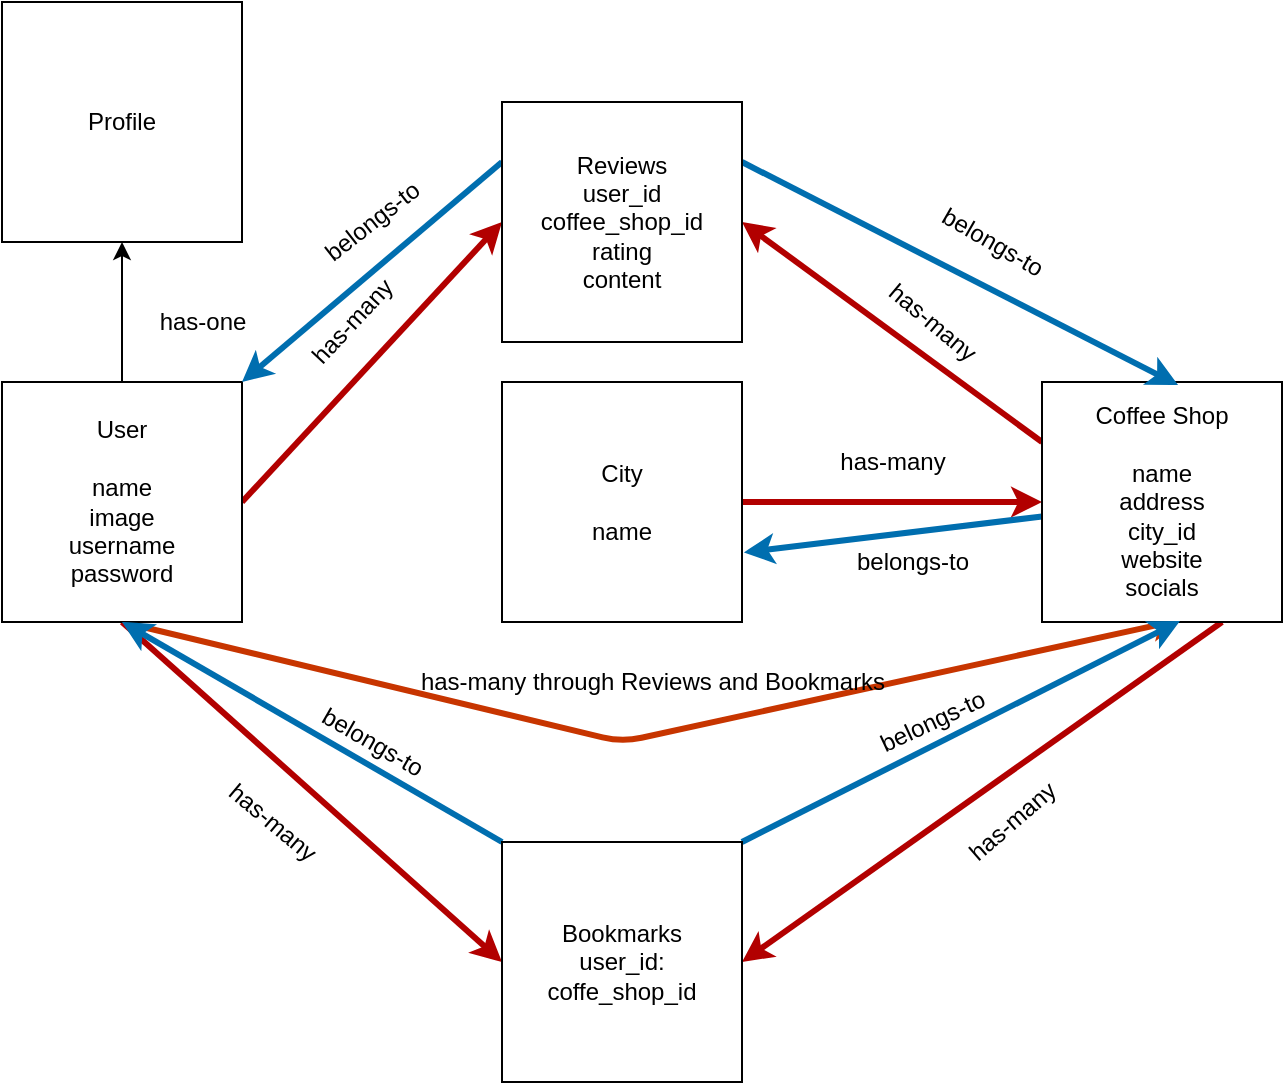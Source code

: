 <mxfile>
    <diagram id="y1o43mWWU5sQvqnKxSam" name="Page-1">
        <mxGraphModel dx="701" dy="1740" grid="1" gridSize="10" guides="1" tooltips="1" connect="1" arrows="1" fold="1" page="1" pageScale="1" pageWidth="850" pageHeight="1100" math="0" shadow="0">
            <root>
                <mxCell id="0"/>
                <mxCell id="1" parent="0"/>
                <mxCell id="11" style="edgeStyle=none;html=1;exitX=0.5;exitY=1;exitDx=0;exitDy=0;entryX=0.585;entryY=0.99;entryDx=0;entryDy=0;entryPerimeter=0;fillColor=#fa6800;strokeColor=#C73500;strokeWidth=3;" parent="1" source="3" target="5" edge="1">
                    <mxGeometry relative="1" as="geometry">
                        <Array as="points">
                            <mxPoint x="370" y="330"/>
                        </Array>
                    </mxGeometry>
                </mxCell>
                <mxCell id="16" style="edgeStyle=none;html=1;exitX=0.5;exitY=0;exitDx=0;exitDy=0;entryX=0.5;entryY=1;entryDx=0;entryDy=0;" parent="1" source="3" target="6" edge="1">
                    <mxGeometry relative="1" as="geometry"/>
                </mxCell>
                <mxCell id="21" style="edgeStyle=none;html=1;exitX=1;exitY=0.5;exitDx=0;exitDy=0;entryX=0;entryY=0.5;entryDx=0;entryDy=0;fillColor=#e51400;strokeColor=#B20000;strokeWidth=3;" edge="1" parent="1" source="3" target="19">
                    <mxGeometry relative="1" as="geometry"/>
                </mxCell>
                <mxCell id="22" style="edgeStyle=none;html=1;exitX=0.5;exitY=1;exitDx=0;exitDy=0;entryX=0;entryY=0.5;entryDx=0;entryDy=0;fillColor=#e51400;strokeColor=#B20000;strokeWidth=3;" edge="1" parent="1" source="3" target="20">
                    <mxGeometry relative="1" as="geometry"/>
                </mxCell>
                <mxCell id="3" value="User&lt;br&gt;&lt;br&gt;name&lt;br&gt;image&lt;br&gt;username&lt;br&gt;password" style="whiteSpace=wrap;html=1;aspect=fixed;" parent="1" vertex="1">
                    <mxGeometry x="60" y="150" width="120" height="120" as="geometry"/>
                </mxCell>
                <mxCell id="13" style="edgeStyle=none;html=1;exitX=1;exitY=0.5;exitDx=0;exitDy=0;entryX=0;entryY=0.5;entryDx=0;entryDy=0;fillColor=#e51400;strokeColor=#B20000;strokeWidth=3;" parent="1" source="4" target="5" edge="1">
                    <mxGeometry relative="1" as="geometry"/>
                </mxCell>
                <mxCell id="4" value="City&lt;br&gt;&lt;br&gt;name" style="whiteSpace=wrap;html=1;aspect=fixed;" parent="1" vertex="1">
                    <mxGeometry x="310" y="150" width="120" height="120" as="geometry"/>
                </mxCell>
                <mxCell id="18" style="edgeStyle=none;html=1;entryX=1.008;entryY=0.71;entryDx=0;entryDy=0;entryPerimeter=0;fillColor=#1ba1e2;strokeColor=#006EAF;strokeWidth=3;" parent="1" source="5" target="4" edge="1">
                    <mxGeometry relative="1" as="geometry"/>
                </mxCell>
                <mxCell id="26" style="edgeStyle=none;html=1;exitX=0;exitY=0.25;exitDx=0;exitDy=0;entryX=1;entryY=0.5;entryDx=0;entryDy=0;fillColor=#e51400;strokeColor=#B20000;strokeWidth=3;" edge="1" parent="1" source="5" target="19">
                    <mxGeometry relative="1" as="geometry"/>
                </mxCell>
                <mxCell id="27" style="edgeStyle=none;html=1;exitX=0.75;exitY=1;exitDx=0;exitDy=0;entryX=1;entryY=0.5;entryDx=0;entryDy=0;fillColor=#e51400;strokeColor=#B20000;strokeWidth=3;" edge="1" parent="1" source="5" target="20">
                    <mxGeometry relative="1" as="geometry"/>
                </mxCell>
                <mxCell id="5" value="Coffee Shop&lt;br&gt;&lt;br&gt;name&lt;br&gt;address&lt;br&gt;city_id&lt;br&gt;website&lt;br&gt;socials" style="whiteSpace=wrap;html=1;aspect=fixed;" parent="1" vertex="1">
                    <mxGeometry x="580" y="150" width="120" height="120" as="geometry"/>
                </mxCell>
                <mxCell id="6" value="Profile" style="whiteSpace=wrap;html=1;aspect=fixed;" parent="1" vertex="1">
                    <mxGeometry x="60" y="-40" width="120" height="120" as="geometry"/>
                </mxCell>
                <mxCell id="12" value="has-many through Reviews and Bookmarks" style="text;html=1;align=center;verticalAlign=middle;resizable=0;points=[];autosize=1;strokeColor=none;fillColor=none;" parent="1" vertex="1">
                    <mxGeometry x="260" y="290" width="250" height="20" as="geometry"/>
                </mxCell>
                <mxCell id="14" value="has-many" style="text;html=1;align=center;verticalAlign=middle;resizable=0;points=[];autosize=1;strokeColor=none;fillColor=none;" parent="1" vertex="1">
                    <mxGeometry x="470" y="180" width="70" height="20" as="geometry"/>
                </mxCell>
                <mxCell id="15" value="belongs-to" style="text;html=1;align=center;verticalAlign=middle;resizable=0;points=[];autosize=1;strokeColor=none;fillColor=none;" parent="1" vertex="1">
                    <mxGeometry x="480" y="230" width="70" height="20" as="geometry"/>
                </mxCell>
                <mxCell id="17" value="has-one" style="text;html=1;align=center;verticalAlign=middle;resizable=0;points=[];autosize=1;strokeColor=none;fillColor=none;" parent="1" vertex="1">
                    <mxGeometry x="130" y="110" width="60" height="20" as="geometry"/>
                </mxCell>
                <mxCell id="30" style="edgeStyle=none;html=1;exitX=1;exitY=0.25;exitDx=0;exitDy=0;entryX=0.567;entryY=0.013;entryDx=0;entryDy=0;entryPerimeter=0;fillColor=#1ba1e2;strokeColor=#006EAF;strokeWidth=3;" edge="1" parent="1" source="19" target="5">
                    <mxGeometry relative="1" as="geometry"/>
                </mxCell>
                <mxCell id="36" style="edgeStyle=none;html=1;exitX=0;exitY=0.25;exitDx=0;exitDy=0;entryX=1;entryY=0;entryDx=0;entryDy=0;strokeWidth=3;fillColor=#1ba1e2;strokeColor=#006EAF;" edge="1" parent="1" source="19" target="3">
                    <mxGeometry relative="1" as="geometry"/>
                </mxCell>
                <mxCell id="19" value="Reviews&lt;br&gt;user_id&lt;br&gt;coffee_shop_id&lt;br&gt;rating&lt;br&gt;content" style="whiteSpace=wrap;html=1;aspect=fixed;" vertex="1" parent="1">
                    <mxGeometry x="310" y="10" width="120" height="120" as="geometry"/>
                </mxCell>
                <mxCell id="32" style="edgeStyle=none;html=1;exitX=1;exitY=0;exitDx=0;exitDy=0;entryX=0.575;entryY=0.996;entryDx=0;entryDy=0;entryPerimeter=0;fillColor=#1ba1e2;strokeColor=#006EAF;strokeWidth=3;" edge="1" parent="1" source="20" target="5">
                    <mxGeometry relative="1" as="geometry"/>
                </mxCell>
                <mxCell id="34" style="edgeStyle=none;html=1;exitX=0;exitY=0;exitDx=0;exitDy=0;entryX=0.5;entryY=1;entryDx=0;entryDy=0;fillColor=#1ba1e2;strokeColor=#006EAF;strokeWidth=3;" edge="1" parent="1" source="20" target="3">
                    <mxGeometry relative="1" as="geometry"/>
                </mxCell>
                <mxCell id="20" value="Bookmarks&lt;br&gt;user_id:&lt;br&gt;coffe_shop_id" style="whiteSpace=wrap;html=1;aspect=fixed;" vertex="1" parent="1">
                    <mxGeometry x="310" y="380" width="120" height="120" as="geometry"/>
                </mxCell>
                <mxCell id="23" value="has-many" style="text;html=1;align=center;verticalAlign=middle;resizable=0;points=[];autosize=1;strokeColor=none;fillColor=none;rotation=-47;" vertex="1" parent="1">
                    <mxGeometry x="200" y="110" width="70" height="20" as="geometry"/>
                </mxCell>
                <mxCell id="25" value="has-many" style="text;html=1;align=center;verticalAlign=middle;resizable=0;points=[];autosize=1;strokeColor=none;fillColor=none;rotation=40;" vertex="1" parent="1">
                    <mxGeometry x="160" y="360" width="70" height="20" as="geometry"/>
                </mxCell>
                <mxCell id="28" value="has-many" style="text;html=1;align=center;verticalAlign=middle;resizable=0;points=[];autosize=1;strokeColor=none;fillColor=none;rotation=-41;" vertex="1" parent="1">
                    <mxGeometry x="530" y="360" width="70" height="20" as="geometry"/>
                </mxCell>
                <mxCell id="29" value="has-many" style="text;html=1;align=center;verticalAlign=middle;resizable=0;points=[];autosize=1;strokeColor=none;fillColor=none;rotation=40;" vertex="1" parent="1">
                    <mxGeometry x="490" y="110" width="70" height="20" as="geometry"/>
                </mxCell>
                <mxCell id="31" value="belongs-to" style="text;html=1;align=center;verticalAlign=middle;resizable=0;points=[];autosize=1;strokeColor=none;fillColor=none;rotation=30;" vertex="1" parent="1">
                    <mxGeometry x="520" y="70" width="70" height="20" as="geometry"/>
                </mxCell>
                <mxCell id="33" value="belongs-to" style="text;html=1;align=center;verticalAlign=middle;resizable=0;points=[];autosize=1;strokeColor=none;fillColor=none;rotation=-25;" vertex="1" parent="1">
                    <mxGeometry x="490" y="310" width="70" height="20" as="geometry"/>
                </mxCell>
                <mxCell id="35" value="belongs-to" style="text;html=1;align=center;verticalAlign=middle;resizable=0;points=[];autosize=1;strokeColor=none;fillColor=none;rotation=30;" vertex="1" parent="1">
                    <mxGeometry x="210" y="320" width="70" height="20" as="geometry"/>
                </mxCell>
                <mxCell id="38" value="belongs-to" style="text;html=1;align=center;verticalAlign=middle;resizable=0;points=[];autosize=1;strokeColor=none;fillColor=none;rotation=-38;" vertex="1" parent="1">
                    <mxGeometry x="210" y="60" width="70" height="20" as="geometry"/>
                </mxCell>
            </root>
        </mxGraphModel>
    </diagram>
</mxfile>